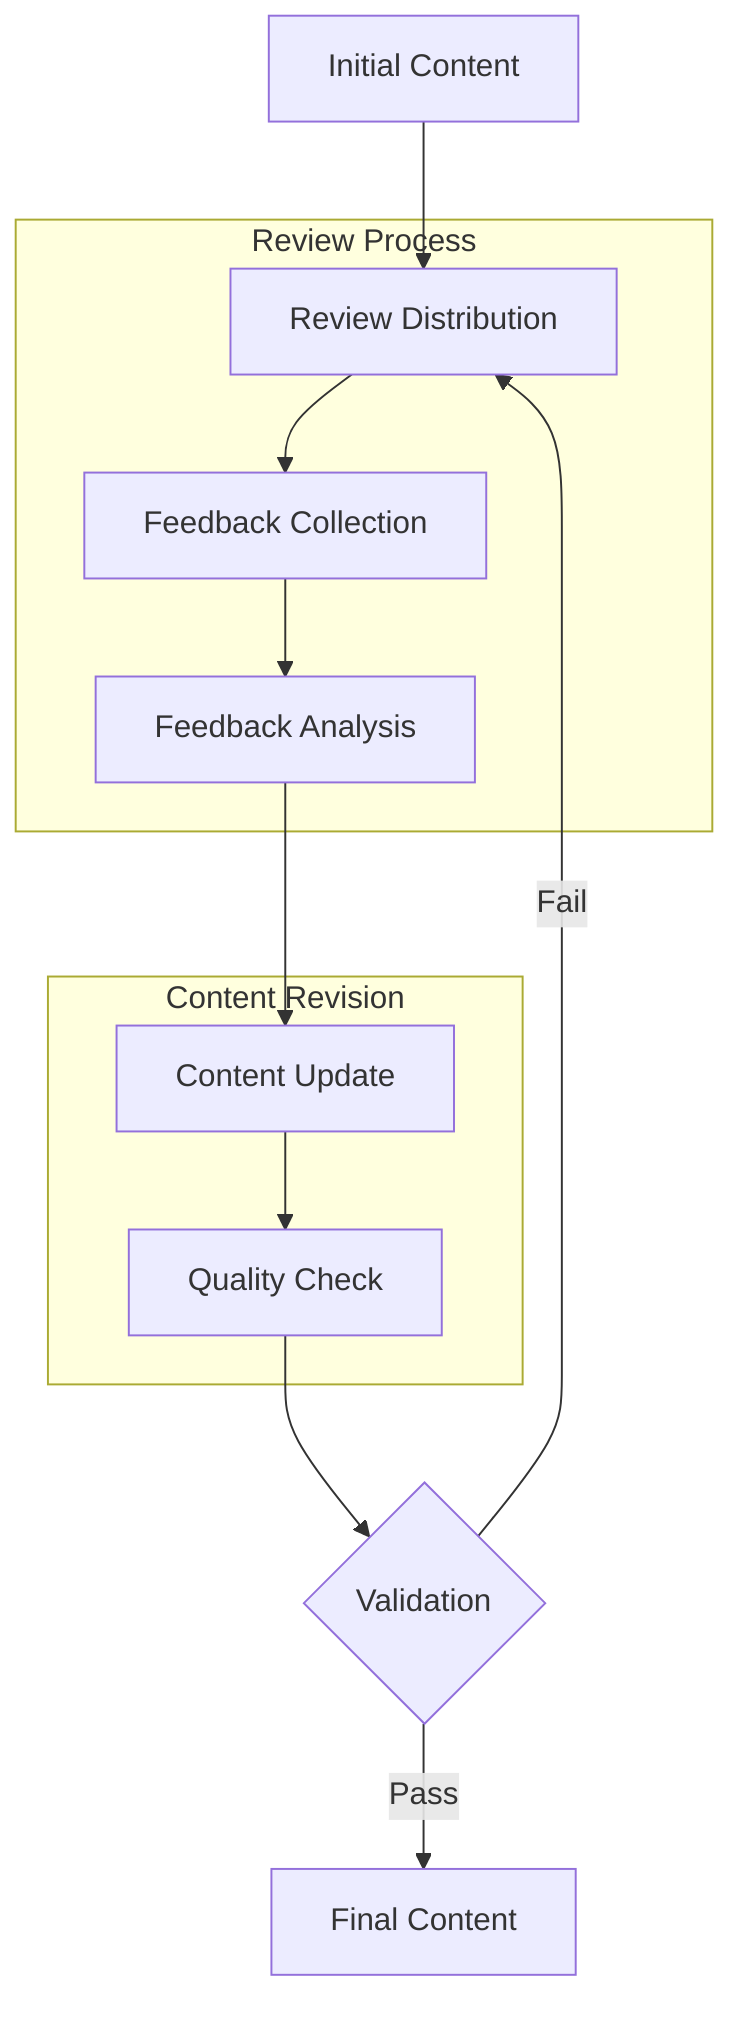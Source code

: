 flowchart TD
    A[Initial Content] --> B[Review Distribution]
    
    subgraph Review Process
        B --> C[Feedback Collection]
        C --> D[Feedback Analysis]
    end
    
    subgraph Content Revision
        D --> E[Content Update]
        E --> F[Quality Check]
    end
    
    F --> G{Validation}
    G -->|Pass| H[Final Content]
    G -->|Fail| B